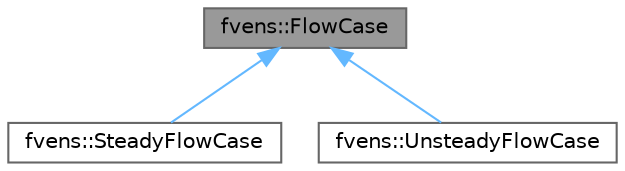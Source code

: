 digraph "fvens::FlowCase"
{
 // LATEX_PDF_SIZE
  bgcolor="transparent";
  edge [fontname=Helvetica,fontsize=10,labelfontname=Helvetica,labelfontsize=10];
  node [fontname=Helvetica,fontsize=10,shape=box,height=0.2,width=0.4];
  Node1 [id="Node000001",label="fvens::FlowCase",height=0.2,width=0.4,color="gray40", fillcolor="grey60", style="filled", fontcolor="black",tooltip="Solve a flow problem, either steady or unsteady, with conditions specified in the FVENS control file."];
  Node1 -> Node2 [id="edge1_Node000001_Node000002",dir="back",color="steelblue1",style="solid",tooltip=" "];
  Node2 [id="Node000002",label="fvens::SteadyFlowCase",height=0.2,width=0.4,color="gray40", fillcolor="white", style="filled",URL="$classfvens_1_1SteadyFlowCase.html",tooltip="Solution procedure for a steady-state case."];
  Node1 -> Node3 [id="edge2_Node000001_Node000003",dir="back",color="steelblue1",style="solid",tooltip=" "];
  Node3 [id="Node000003",label="fvens::UnsteadyFlowCase",height=0.2,width=0.4,color="gray40", fillcolor="white", style="filled",URL="$classfvens_1_1UnsteadyFlowCase.html",tooltip="Solution procedure for an unsteady flow case."];
}
